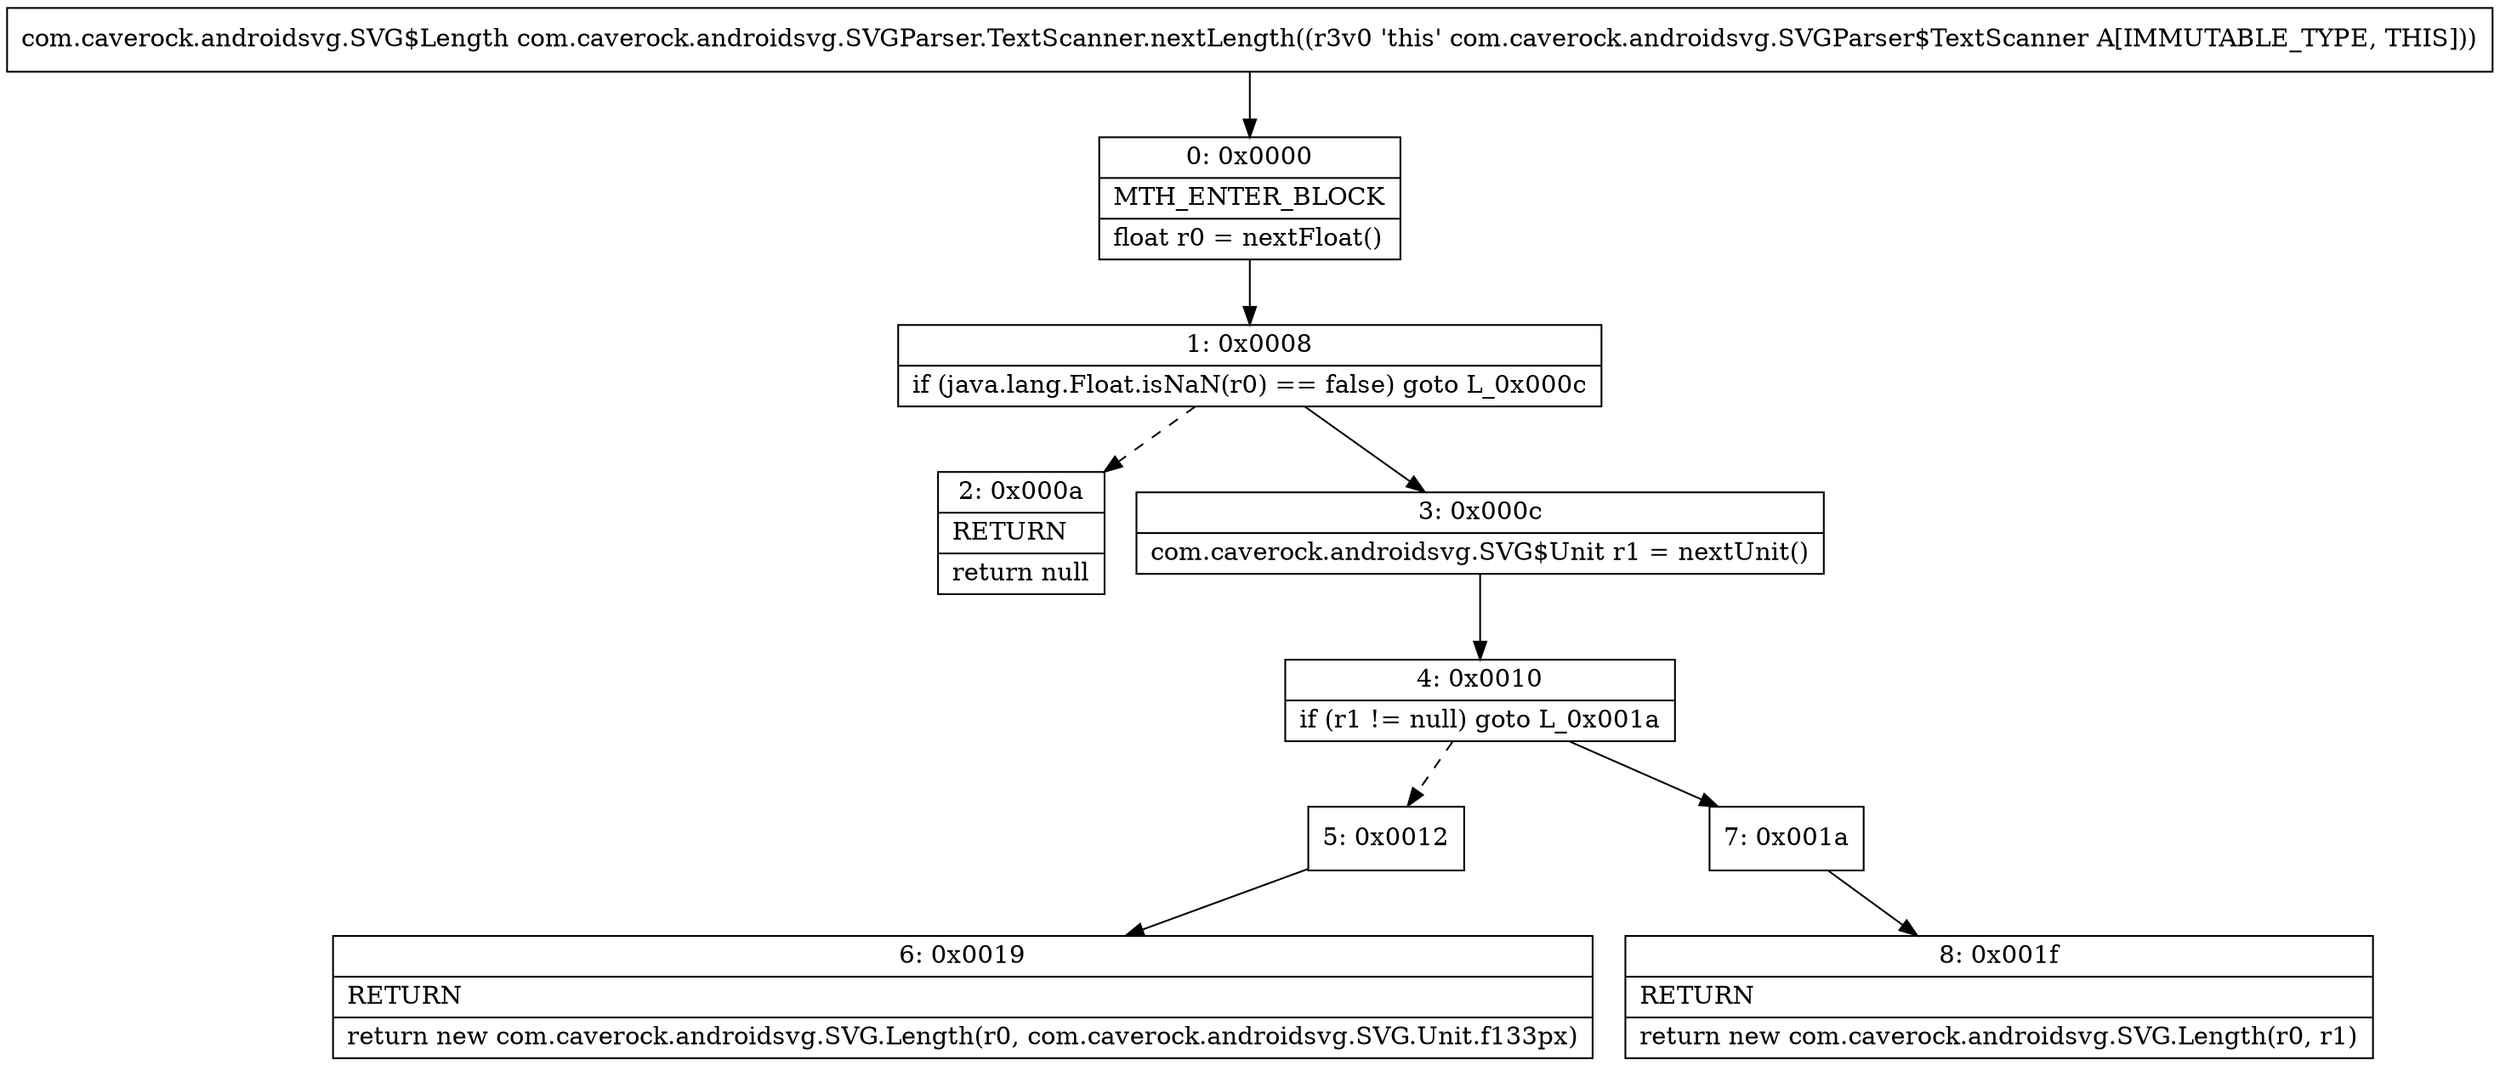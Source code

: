 digraph "CFG forcom.caverock.androidsvg.SVGParser.TextScanner.nextLength()Lcom\/caverock\/androidsvg\/SVG$Length;" {
Node_0 [shape=record,label="{0\:\ 0x0000|MTH_ENTER_BLOCK\l|float r0 = nextFloat()\l}"];
Node_1 [shape=record,label="{1\:\ 0x0008|if (java.lang.Float.isNaN(r0) == false) goto L_0x000c\l}"];
Node_2 [shape=record,label="{2\:\ 0x000a|RETURN\l|return null\l}"];
Node_3 [shape=record,label="{3\:\ 0x000c|com.caverock.androidsvg.SVG$Unit r1 = nextUnit()\l}"];
Node_4 [shape=record,label="{4\:\ 0x0010|if (r1 != null) goto L_0x001a\l}"];
Node_5 [shape=record,label="{5\:\ 0x0012}"];
Node_6 [shape=record,label="{6\:\ 0x0019|RETURN\l|return new com.caverock.androidsvg.SVG.Length(r0, com.caverock.androidsvg.SVG.Unit.f133px)\l}"];
Node_7 [shape=record,label="{7\:\ 0x001a}"];
Node_8 [shape=record,label="{8\:\ 0x001f|RETURN\l|return new com.caverock.androidsvg.SVG.Length(r0, r1)\l}"];
MethodNode[shape=record,label="{com.caverock.androidsvg.SVG$Length com.caverock.androidsvg.SVGParser.TextScanner.nextLength((r3v0 'this' com.caverock.androidsvg.SVGParser$TextScanner A[IMMUTABLE_TYPE, THIS])) }"];
MethodNode -> Node_0;
Node_0 -> Node_1;
Node_1 -> Node_2[style=dashed];
Node_1 -> Node_3;
Node_3 -> Node_4;
Node_4 -> Node_5[style=dashed];
Node_4 -> Node_7;
Node_5 -> Node_6;
Node_7 -> Node_8;
}

